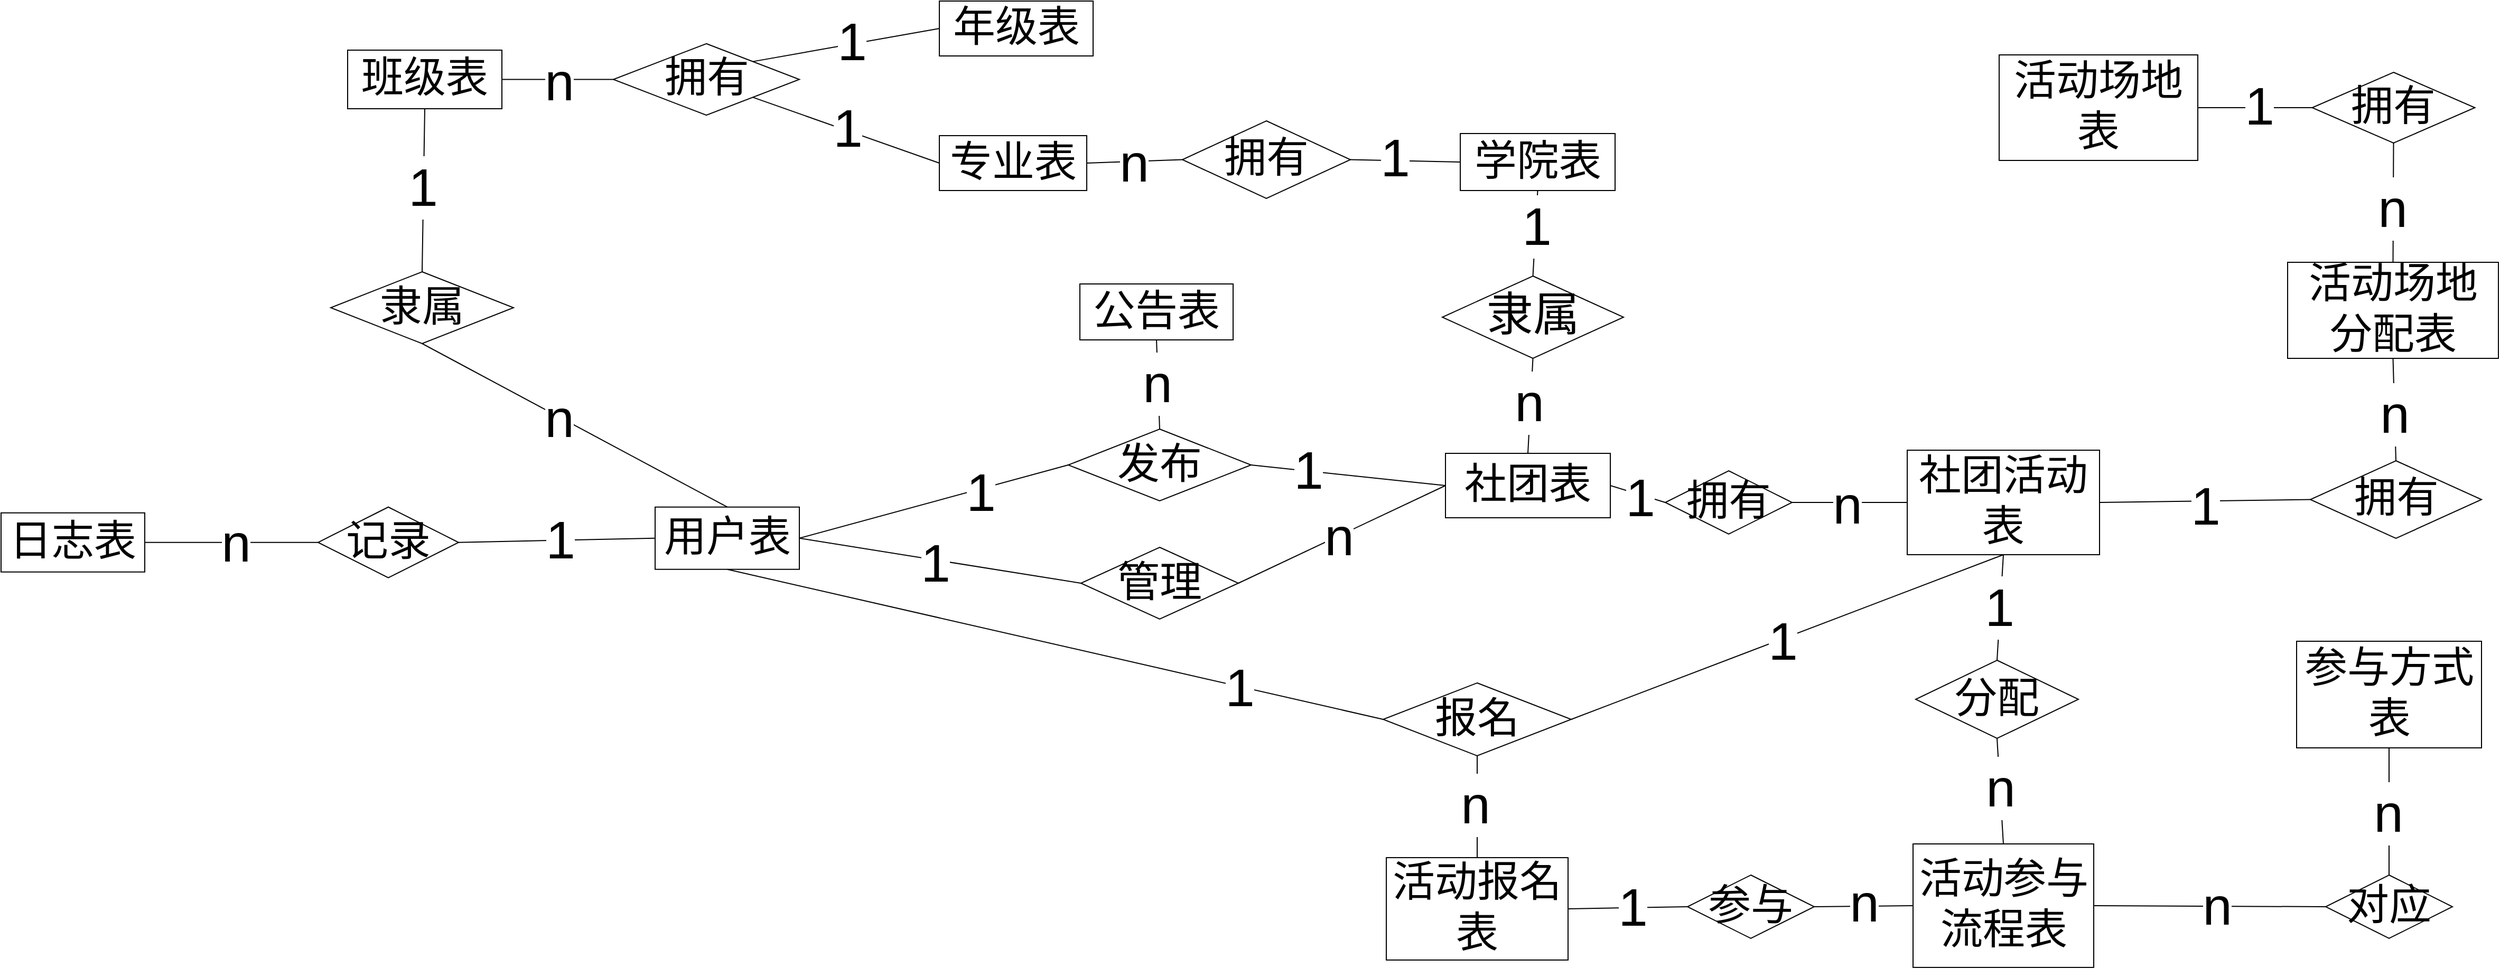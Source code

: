 <mxfile version="27.1.6">
  <diagram name="第 1 页" id="mgjdfwV87sD4iu_dyT5_">
    <mxGraphModel dx="3341" dy="1115" grid="0" gridSize="10" guides="1" tooltips="1" connect="1" arrows="1" fold="1" page="1" pageScale="1" pageWidth="827" pageHeight="1169" math="0" shadow="0">
      <root>
        <mxCell id="0" />
        <mxCell id="1" parent="0" />
        <mxCell id="zlChGbMhlh5z9q47OQEu-287" value="&lt;font style=&quot;font-size: 40px;&quot;&gt;用户表&lt;/font&gt;" style="whiteSpace=wrap;html=1;align=center;fontFamily=Architects Daughter;fontSource=https%3A%2F%2Ffonts.googleapis.com%2Fcss%3Ffamily%3DArchitects%2BDaughter;" vertex="1" parent="1">
          <mxGeometry x="1789" y="2197.37" width="136.5" height="59" as="geometry" />
        </mxCell>
        <mxCell id="zlChGbMhlh5z9q47OQEu-288" value="&lt;font style=&quot;font-size: 40px;&quot;&gt;专业表&lt;/font&gt;" style="whiteSpace=wrap;html=1;align=center;fontFamily=Architects Daughter;fontSource=https%3A%2F%2Ffonts.googleapis.com%2Fcss%3Ffamily%3DArchitects%2BDaughter;" vertex="1" parent="1">
          <mxGeometry x="2058" y="1845.5" width="139.5" height="52" as="geometry" />
        </mxCell>
        <mxCell id="zlChGbMhlh5z9q47OQEu-289" value="&lt;font style=&quot;font-size: 40px;&quot;&gt;学院表&lt;/font&gt;" style="whiteSpace=wrap;html=1;align=center;fontFamily=Architects Daughter;fontSource=https%3A%2F%2Ffonts.googleapis.com%2Fcss%3Ffamily%3DArchitects%2BDaughter;" vertex="1" parent="1">
          <mxGeometry x="2551" y="1843.5" width="146.5" height="54" as="geometry" />
        </mxCell>
        <mxCell id="zlChGbMhlh5z9q47OQEu-290" value="&lt;font style=&quot;font-size: 40px;&quot;&gt;社团表&lt;/font&gt;" style="whiteSpace=wrap;html=1;align=center;fontFamily=Architects Daughter;fontSource=https%3A%2F%2Ffonts.googleapis.com%2Fcss%3Ffamily%3DArchitects%2BDaughter;" vertex="1" parent="1">
          <mxGeometry x="2537" y="2146.5" width="156" height="61" as="geometry" />
        </mxCell>
        <mxCell id="zlChGbMhlh5z9q47OQEu-291" value="&lt;font style=&quot;font-size: 40px;&quot;&gt;社团活动表&lt;/font&gt;" style="whiteSpace=wrap;html=1;align=center;fontFamily=Architects Daughter;fontSource=https%3A%2F%2Ffonts.googleapis.com%2Fcss%3Ffamily%3DArchitects%2BDaughter;" vertex="1" parent="1">
          <mxGeometry x="2974" y="2143.5" width="182" height="99" as="geometry" />
        </mxCell>
        <mxCell id="zlChGbMhlh5z9q47OQEu-292" value="&lt;font style=&quot;font-size: 40px;&quot;&gt;活动场地表&lt;/font&gt;" style="whiteSpace=wrap;html=1;align=center;fontFamily=Architects Daughter;fontSource=https%3A%2F%2Ffonts.googleapis.com%2Fcss%3Ffamily%3DArchitects%2BDaughter;" vertex="1" parent="1">
          <mxGeometry x="3061" y="1769" width="188" height="100" as="geometry" />
        </mxCell>
        <mxCell id="zlChGbMhlh5z9q47OQEu-293" value="&lt;font style=&quot;font-size: 40px;&quot;&gt;活动场地分配表&lt;/font&gt;" style="whiteSpace=wrap;html=1;align=center;fontFamily=Architects Daughter;fontSource=https%3A%2F%2Ffonts.googleapis.com%2Fcss%3Ffamily%3DArchitects%2BDaughter;" vertex="1" parent="1">
          <mxGeometry x="3334" y="1965.5" width="199.5" height="91" as="geometry" />
        </mxCell>
        <mxCell id="zlChGbMhlh5z9q47OQEu-294" value="&lt;font style=&quot;font-size: 40px;&quot;&gt;活动报名表&lt;/font&gt;" style="whiteSpace=wrap;html=1;align=center;fontFamily=Architects Daughter;fontSource=https%3A%2F%2Ffonts.googleapis.com%2Fcss%3Ffamily%3DArchitects%2BDaughter;" vertex="1" parent="1">
          <mxGeometry x="2481" y="2529.5" width="172" height="97" as="geometry" />
        </mxCell>
        <mxCell id="zlChGbMhlh5z9q47OQEu-295" value="&lt;font style=&quot;font-size: 40px;&quot;&gt;公告表&lt;/font&gt;" style="whiteSpace=wrap;html=1;align=center;fontFamily=Architects Daughter;fontSource=https%3A%2F%2Ffonts.googleapis.com%2Fcss%3Ffamily%3DArchitects%2BDaughter;" vertex="1" parent="1">
          <mxGeometry x="2191" y="1986" width="145" height="53" as="geometry" />
        </mxCell>
        <mxCell id="zlChGbMhlh5z9q47OQEu-296" value="&lt;font style=&quot;font-size: 40px;&quot;&gt;日志表&lt;/font&gt;" style="whiteSpace=wrap;html=1;align=center;fontFamily=Architects Daughter;fontSource=https%3A%2F%2Ffonts.googleapis.com%2Fcss%3Ffamily%3DArchitects%2BDaughter;" vertex="1" parent="1">
          <mxGeometry x="1170" y="2202.87" width="136" height="56" as="geometry" />
        </mxCell>
        <mxCell id="zlChGbMhlh5z9q47OQEu-297" value="&lt;font style=&quot;font-size: 40px;&quot;&gt;管理&lt;/font&gt;" style="shape=rhombus;perimeter=rhombusPerimeter;whiteSpace=wrap;html=1;align=center;fontFamily=Architects Daughter;fontSource=https%3A%2F%2Ffonts.googleapis.com%2Fcss%3Ffamily%3DArchitects%2BDaughter;" vertex="1" parent="1">
          <mxGeometry x="2192" y="2235.5" width="149" height="68" as="geometry" />
        </mxCell>
        <mxCell id="zlChGbMhlh5z9q47OQEu-298" value="" style="endArrow=none;html=1;rounded=0;entryX=0;entryY=0.5;entryDx=0;entryDy=0;exitX=1;exitY=0.5;exitDx=0;exitDy=0;" edge="1" parent="1" source="zlChGbMhlh5z9q47OQEu-287" target="zlChGbMhlh5z9q47OQEu-297">
          <mxGeometry width="50" height="50" relative="1" as="geometry">
            <mxPoint x="2305" y="2338.5" as="sourcePoint" />
            <mxPoint x="2355" y="2288.5" as="targetPoint" />
          </mxGeometry>
        </mxCell>
        <mxCell id="zlChGbMhlh5z9q47OQEu-299" value="1" style="edgeLabel;html=1;align=center;verticalAlign=middle;resizable=0;points=[];fontSize=50;" vertex="1" connectable="0" parent="zlChGbMhlh5z9q47OQEu-298">
          <mxGeometry x="-0.037" y="-2" relative="1" as="geometry">
            <mxPoint as="offset" />
          </mxGeometry>
        </mxCell>
        <mxCell id="zlChGbMhlh5z9q47OQEu-300" value="" style="endArrow=none;html=1;rounded=0;entryX=0;entryY=0.5;entryDx=0;entryDy=0;exitX=1;exitY=0.5;exitDx=0;exitDy=0;" edge="1" parent="1" source="zlChGbMhlh5z9q47OQEu-297" target="zlChGbMhlh5z9q47OQEu-290">
          <mxGeometry width="50" height="50" relative="1" as="geometry">
            <mxPoint x="2404" y="2298.5" as="sourcePoint" />
            <mxPoint x="2453" y="2298.5" as="targetPoint" />
          </mxGeometry>
        </mxCell>
        <mxCell id="zlChGbMhlh5z9q47OQEu-301" value="n" style="edgeLabel;html=1;align=center;verticalAlign=middle;resizable=0;points=[];fontSize=50;" vertex="1" connectable="0" parent="zlChGbMhlh5z9q47OQEu-300">
          <mxGeometry x="-0.035" relative="1" as="geometry">
            <mxPoint as="offset" />
          </mxGeometry>
        </mxCell>
        <mxCell id="zlChGbMhlh5z9q47OQEu-302" value="&lt;font style=&quot;font-size: 40px;&quot;&gt;拥有&lt;/font&gt;" style="shape=rhombus;perimeter=rhombusPerimeter;whiteSpace=wrap;html=1;align=center;fontFamily=Architects Daughter;fontSource=https%3A%2F%2Ffonts.googleapis.com%2Fcss%3Ffamily%3DArchitects%2BDaughter;" vertex="1" parent="1">
          <mxGeometry x="2745" y="2163" width="120" height="60" as="geometry" />
        </mxCell>
        <mxCell id="zlChGbMhlh5z9q47OQEu-303" value="" style="endArrow=none;html=1;rounded=0;entryX=0;entryY=0.5;entryDx=0;entryDy=0;exitX=1;exitY=0.5;exitDx=0;exitDy=0;" edge="1" parent="1" source="zlChGbMhlh5z9q47OQEu-290" target="zlChGbMhlh5z9q47OQEu-302">
          <mxGeometry width="50" height="50" relative="1" as="geometry">
            <mxPoint x="2766" y="2370.5" as="sourcePoint" />
            <mxPoint x="2816" y="2320.5" as="targetPoint" />
          </mxGeometry>
        </mxCell>
        <mxCell id="zlChGbMhlh5z9q47OQEu-304" value="1" style="edgeLabel;html=1;align=center;verticalAlign=middle;resizable=0;points=[];fontSize=50;" vertex="1" connectable="0" parent="zlChGbMhlh5z9q47OQEu-303">
          <mxGeometry x="0.041" y="-3" relative="1" as="geometry">
            <mxPoint x="1" as="offset" />
          </mxGeometry>
        </mxCell>
        <mxCell id="zlChGbMhlh5z9q47OQEu-305" value="" style="endArrow=none;html=1;rounded=0;entryX=0;entryY=0.5;entryDx=0;entryDy=0;exitX=1;exitY=0.5;exitDx=0;exitDy=0;" edge="1" parent="1" source="zlChGbMhlh5z9q47OQEu-302" target="zlChGbMhlh5z9q47OQEu-291">
          <mxGeometry width="50" height="50" relative="1" as="geometry">
            <mxPoint x="2739" y="2538.5" as="sourcePoint" />
            <mxPoint x="2789" y="2488.5" as="targetPoint" />
          </mxGeometry>
        </mxCell>
        <mxCell id="zlChGbMhlh5z9q47OQEu-306" value="n" style="edgeLabel;html=1;align=center;verticalAlign=middle;resizable=0;points=[];fontSize=50;" vertex="1" connectable="0" parent="zlChGbMhlh5z9q47OQEu-305">
          <mxGeometry x="-0.074" y="-2" relative="1" as="geometry">
            <mxPoint x="1" as="offset" />
          </mxGeometry>
        </mxCell>
        <mxCell id="zlChGbMhlh5z9q47OQEu-307" value="&lt;font style=&quot;font-size: 40px;&quot;&gt;报名&lt;/font&gt;" style="shape=rhombus;perimeter=rhombusPerimeter;whiteSpace=wrap;html=1;align=center;fontFamily=Architects Daughter;fontSource=https%3A%2F%2Ffonts.googleapis.com%2Fcss%3Ffamily%3DArchitects%2BDaughter;" vertex="1" parent="1">
          <mxGeometry x="2478" y="2364" width="178" height="69" as="geometry" />
        </mxCell>
        <mxCell id="zlChGbMhlh5z9q47OQEu-308" value="&lt;font style=&quot;font-size: 40px;&quot;&gt;拥有&lt;/font&gt;" style="shape=rhombus;perimeter=rhombusPerimeter;whiteSpace=wrap;html=1;align=center;fontFamily=Architects Daughter;fontSource=https%3A%2F%2Ffonts.googleapis.com%2Fcss%3Ffamily%3DArchitects%2BDaughter;" vertex="1" parent="1">
          <mxGeometry x="2288" y="1831.5" width="159" height="73.5" as="geometry" />
        </mxCell>
        <mxCell id="zlChGbMhlh5z9q47OQEu-309" value="" style="endArrow=none;html=1;rounded=0;entryX=0;entryY=0.5;entryDx=0;entryDy=0;exitX=1;exitY=0.5;exitDx=0;exitDy=0;" edge="1" parent="1" source="zlChGbMhlh5z9q47OQEu-308" target="zlChGbMhlh5z9q47OQEu-289">
          <mxGeometry width="50" height="50" relative="1" as="geometry">
            <mxPoint x="2634" y="2105.5" as="sourcePoint" />
            <mxPoint x="2684" y="2055.5" as="targetPoint" />
          </mxGeometry>
        </mxCell>
        <mxCell id="zlChGbMhlh5z9q47OQEu-310" value="1" style="edgeLabel;html=1;align=center;verticalAlign=middle;resizable=0;points=[];fontSize=50;" vertex="1" connectable="0" parent="zlChGbMhlh5z9q47OQEu-309">
          <mxGeometry x="-0.193" y="3" relative="1" as="geometry">
            <mxPoint as="offset" />
          </mxGeometry>
        </mxCell>
        <mxCell id="zlChGbMhlh5z9q47OQEu-311" value="" style="endArrow=none;html=1;rounded=0;entryX=1;entryY=0.5;entryDx=0;entryDy=0;exitX=0;exitY=0.5;exitDx=0;exitDy=0;" edge="1" parent="1" source="zlChGbMhlh5z9q47OQEu-308" target="zlChGbMhlh5z9q47OQEu-288">
          <mxGeometry width="50" height="50" relative="1" as="geometry">
            <mxPoint x="2255" y="2153.5" as="sourcePoint" />
            <mxPoint x="2305" y="2103.5" as="targetPoint" />
          </mxGeometry>
        </mxCell>
        <mxCell id="zlChGbMhlh5z9q47OQEu-312" value="n" style="edgeLabel;html=1;align=center;verticalAlign=middle;resizable=0;points=[];fontSize=50;" vertex="1" connectable="0" parent="zlChGbMhlh5z9q47OQEu-311">
          <mxGeometry x="0.031" y="1" relative="1" as="geometry">
            <mxPoint as="offset" />
          </mxGeometry>
        </mxCell>
        <mxCell id="zlChGbMhlh5z9q47OQEu-313" value="&lt;font style=&quot;font-size: 40px;&quot;&gt;拥有&lt;/font&gt;" style="shape=rhombus;perimeter=rhombusPerimeter;whiteSpace=wrap;html=1;align=center;fontFamily=Architects Daughter;fontSource=https%3A%2F%2Ffonts.googleapis.com%2Fcss%3Ffamily%3DArchitects%2BDaughter;" vertex="1" parent="1">
          <mxGeometry x="1749.5" y="1758.38" width="176" height="67.75" as="geometry" />
        </mxCell>
        <mxCell id="zlChGbMhlh5z9q47OQEu-314" value="" style="endArrow=none;html=1;rounded=0;exitX=0;exitY=0.5;exitDx=0;exitDy=0;entryX=1;entryY=1;entryDx=0;entryDy=0;" edge="1" parent="1" source="zlChGbMhlh5z9q47OQEu-288" target="zlChGbMhlh5z9q47OQEu-313">
          <mxGeometry width="50" height="50" relative="1" as="geometry">
            <mxPoint x="2360" y="2176.5" as="sourcePoint" />
            <mxPoint x="2166" y="2041.5" as="targetPoint" />
          </mxGeometry>
        </mxCell>
        <mxCell id="zlChGbMhlh5z9q47OQEu-315" value="1" style="edgeLabel;html=1;align=center;verticalAlign=middle;resizable=0;points=[];fontSize=50;" vertex="1" connectable="0" parent="zlChGbMhlh5z9q47OQEu-314">
          <mxGeometry x="0.007" y="-3" relative="1" as="geometry">
            <mxPoint as="offset" />
          </mxGeometry>
        </mxCell>
        <mxCell id="zlChGbMhlh5z9q47OQEu-316" value="" style="endArrow=none;html=1;rounded=0;entryX=1;entryY=0.5;entryDx=0;entryDy=0;exitX=0;exitY=0.5;exitDx=0;exitDy=0;" edge="1" parent="1" source="zlChGbMhlh5z9q47OQEu-313" target="zlChGbMhlh5z9q47OQEu-318">
          <mxGeometry width="50" height="50" relative="1" as="geometry">
            <mxPoint x="1967" y="1924.5" as="sourcePoint" />
            <mxPoint x="2833" y="1992.5" as="targetPoint" />
          </mxGeometry>
        </mxCell>
        <mxCell id="zlChGbMhlh5z9q47OQEu-317" value="n" style="edgeLabel;html=1;align=center;verticalAlign=middle;resizable=0;points=[];fontSize=50;" vertex="1" connectable="0" parent="zlChGbMhlh5z9q47OQEu-316">
          <mxGeometry x="-0.022" y="1" relative="1" as="geometry">
            <mxPoint as="offset" />
          </mxGeometry>
        </mxCell>
        <mxCell id="zlChGbMhlh5z9q47OQEu-318" value="&lt;font style=&quot;font-size: 40px;&quot;&gt;班级表&lt;/font&gt;" style="whiteSpace=wrap;html=1;align=center;fontFamily=Architects Daughter;fontSource=https%3A%2F%2Ffonts.googleapis.com%2Fcss%3Ffamily%3DArchitects%2BDaughter;" vertex="1" parent="1">
          <mxGeometry x="1498" y="1764.5" width="146" height="55.5" as="geometry" />
        </mxCell>
        <mxCell id="zlChGbMhlh5z9q47OQEu-319" value="&lt;font style=&quot;font-size: 40px;&quot;&gt;年级表&lt;/font&gt;" style="whiteSpace=wrap;html=1;align=center;fontFamily=Architects Daughter;fontSource=https%3A%2F%2Ffonts.googleapis.com%2Fcss%3Ffamily%3DArchitects%2BDaughter;" vertex="1" parent="1">
          <mxGeometry x="2058" y="1718" width="145.5" height="52" as="geometry" />
        </mxCell>
        <mxCell id="zlChGbMhlh5z9q47OQEu-320" value="" style="endArrow=none;html=1;rounded=0;entryX=0;entryY=0.5;entryDx=0;entryDy=0;exitX=1;exitY=0;exitDx=0;exitDy=0;" edge="1" parent="1" source="zlChGbMhlh5z9q47OQEu-313" target="zlChGbMhlh5z9q47OQEu-319">
          <mxGeometry width="50" height="50" relative="1" as="geometry">
            <mxPoint x="2176" y="1942.5" as="sourcePoint" />
            <mxPoint x="2684" y="2055.5" as="targetPoint" />
          </mxGeometry>
        </mxCell>
        <mxCell id="zlChGbMhlh5z9q47OQEu-321" value="1" style="edgeLabel;html=1;align=center;verticalAlign=middle;resizable=0;points=[];fontSize=50;" vertex="1" connectable="0" parent="zlChGbMhlh5z9q47OQEu-320">
          <mxGeometry x="0.059" y="3" relative="1" as="geometry">
            <mxPoint as="offset" />
          </mxGeometry>
        </mxCell>
        <mxCell id="zlChGbMhlh5z9q47OQEu-322" value="&lt;font style=&quot;font-size: 44px;&quot;&gt;隶属&lt;/font&gt;" style="shape=rhombus;perimeter=rhombusPerimeter;whiteSpace=wrap;html=1;align=center;fontFamily=Architects Daughter;fontSource=https%3A%2F%2Ffonts.googleapis.com%2Fcss%3Ffamily%3DArchitects%2BDaughter;" vertex="1" parent="1">
          <mxGeometry x="2534" y="1978.5" width="171.5" height="78" as="geometry" />
        </mxCell>
        <mxCell id="zlChGbMhlh5z9q47OQEu-323" value="" style="endArrow=none;html=1;rounded=0;entryX=0.5;entryY=0;entryDx=0;entryDy=0;exitX=0.5;exitY=1;exitDx=0;exitDy=0;" edge="1" parent="1" source="zlChGbMhlh5z9q47OQEu-289" target="zlChGbMhlh5z9q47OQEu-322">
          <mxGeometry width="50" height="50" relative="1" as="geometry">
            <mxPoint x="2287" y="2150.5" as="sourcePoint" />
            <mxPoint x="2337" y="2100.5" as="targetPoint" />
          </mxGeometry>
        </mxCell>
        <mxCell id="zlChGbMhlh5z9q47OQEu-324" value="1" style="edgeLabel;html=1;align=center;verticalAlign=middle;resizable=0;points=[];fontSize=50;" vertex="1" connectable="0" parent="zlChGbMhlh5z9q47OQEu-323">
          <mxGeometry x="-0.178" relative="1" as="geometry">
            <mxPoint as="offset" />
          </mxGeometry>
        </mxCell>
        <mxCell id="zlChGbMhlh5z9q47OQEu-325" value="" style="endArrow=none;html=1;rounded=0;entryX=0.5;entryY=0;entryDx=0;entryDy=0;exitX=0.5;exitY=1;exitDx=0;exitDy=0;" edge="1" parent="1" source="zlChGbMhlh5z9q47OQEu-322" target="zlChGbMhlh5z9q47OQEu-290">
          <mxGeometry width="50" height="50" relative="1" as="geometry">
            <mxPoint x="2634" y="2116.5" as="sourcePoint" />
            <mxPoint x="2684" y="2066.5" as="targetPoint" />
          </mxGeometry>
        </mxCell>
        <mxCell id="zlChGbMhlh5z9q47OQEu-326" value="n" style="edgeLabel;html=1;align=center;verticalAlign=middle;resizable=0;points=[];fontSize=50;" vertex="1" connectable="0" parent="zlChGbMhlh5z9q47OQEu-325">
          <mxGeometry x="-0.075" y="-2" relative="1" as="geometry">
            <mxPoint as="offset" />
          </mxGeometry>
        </mxCell>
        <mxCell id="zlChGbMhlh5z9q47OQEu-327" value="" style="endArrow=none;html=1;rounded=0;entryX=0.5;entryY=1;entryDx=0;entryDy=0;exitX=1;exitY=0.5;exitDx=0;exitDy=0;" edge="1" parent="1" source="zlChGbMhlh5z9q47OQEu-307" target="zlChGbMhlh5z9q47OQEu-291">
          <mxGeometry width="50" height="50" relative="1" as="geometry">
            <mxPoint x="2738" y="2169.5" as="sourcePoint" />
            <mxPoint x="2788" y="2119.5" as="targetPoint" />
          </mxGeometry>
        </mxCell>
        <mxCell id="zlChGbMhlh5z9q47OQEu-328" value="1" style="edgeLabel;html=1;align=center;verticalAlign=middle;resizable=0;points=[];fontSize=50;" vertex="1" connectable="0" parent="zlChGbMhlh5z9q47OQEu-327">
          <mxGeometry x="-0.026" y="-1" relative="1" as="geometry">
            <mxPoint as="offset" />
          </mxGeometry>
        </mxCell>
        <mxCell id="zlChGbMhlh5z9q47OQEu-329" value="" style="endArrow=none;html=1;rounded=0;entryX=0.5;entryY=1;entryDx=0;entryDy=0;exitX=0;exitY=0.5;exitDx=0;exitDy=0;" edge="1" parent="1" source="zlChGbMhlh5z9q47OQEu-307" target="zlChGbMhlh5z9q47OQEu-287">
          <mxGeometry width="50" height="50" relative="1" as="geometry">
            <mxPoint x="2738" y="2169.5" as="sourcePoint" />
            <mxPoint x="2788" y="2119.5" as="targetPoint" />
          </mxGeometry>
        </mxCell>
        <mxCell id="zlChGbMhlh5z9q47OQEu-330" value="1" style="edgeLabel;html=1;align=center;verticalAlign=middle;resizable=0;points=[];fontSize=50;" vertex="1" connectable="0" parent="zlChGbMhlh5z9q47OQEu-329">
          <mxGeometry x="-0.561" y="1" relative="1" as="geometry">
            <mxPoint as="offset" />
          </mxGeometry>
        </mxCell>
        <mxCell id="zlChGbMhlh5z9q47OQEu-331" value="" style="endArrow=none;html=1;rounded=0;entryX=0.5;entryY=1;entryDx=0;entryDy=0;exitX=0.5;exitY=0;exitDx=0;exitDy=0;" edge="1" parent="1" source="zlChGbMhlh5z9q47OQEu-294" target="zlChGbMhlh5z9q47OQEu-307">
          <mxGeometry width="50" height="50" relative="1" as="geometry">
            <mxPoint x="2722" y="2273.5" as="sourcePoint" />
            <mxPoint x="2772" y="2223.5" as="targetPoint" />
          </mxGeometry>
        </mxCell>
        <mxCell id="zlChGbMhlh5z9q47OQEu-332" value="n" style="edgeLabel;html=1;align=center;verticalAlign=middle;resizable=0;points=[];fontSize=50;" vertex="1" connectable="0" parent="zlChGbMhlh5z9q47OQEu-331">
          <mxGeometry x="0.05" y="2" relative="1" as="geometry">
            <mxPoint as="offset" />
          </mxGeometry>
        </mxCell>
        <mxCell id="zlChGbMhlh5z9q47OQEu-333" value="&lt;font style=&quot;font-size: 40px;&quot;&gt;拥有&lt;/font&gt;" style="shape=rhombus;perimeter=rhombusPerimeter;whiteSpace=wrap;html=1;align=center;fontFamily=Architects Daughter;fontSource=https%3A%2F%2Ffonts.googleapis.com%2Fcss%3Ffamily%3DArchitects%2BDaughter;" vertex="1" parent="1">
          <mxGeometry x="3357.25" y="1785.5" width="154" height="67" as="geometry" />
        </mxCell>
        <mxCell id="zlChGbMhlh5z9q47OQEu-334" value="" style="endArrow=none;html=1;rounded=0;entryX=0.5;entryY=1;entryDx=0;entryDy=0;exitX=0.5;exitY=0;exitDx=0;exitDy=0;" edge="1" parent="1" source="zlChGbMhlh5z9q47OQEu-293" target="zlChGbMhlh5z9q47OQEu-333">
          <mxGeometry width="50" height="50" relative="1" as="geometry">
            <mxPoint x="2910.75" y="1978.5" as="sourcePoint" />
            <mxPoint x="2960.75" y="1928.5" as="targetPoint" />
          </mxGeometry>
        </mxCell>
        <mxCell id="zlChGbMhlh5z9q47OQEu-335" value="n" style="edgeLabel;html=1;align=center;verticalAlign=middle;resizable=0;points=[];fontSize=50;" vertex="1" connectable="0" parent="zlChGbMhlh5z9q47OQEu-334">
          <mxGeometry x="-0.08" y="1" relative="1" as="geometry">
            <mxPoint as="offset" />
          </mxGeometry>
        </mxCell>
        <mxCell id="zlChGbMhlh5z9q47OQEu-336" value="" style="endArrow=none;html=1;rounded=0;entryX=0;entryY=0.5;entryDx=0;entryDy=0;exitX=1;exitY=0.5;exitDx=0;exitDy=0;" edge="1" parent="1" source="zlChGbMhlh5z9q47OQEu-292" target="zlChGbMhlh5z9q47OQEu-333">
          <mxGeometry width="50" height="50" relative="1" as="geometry">
            <mxPoint x="2910.75" y="1916.5" as="sourcePoint" />
            <mxPoint x="2960.75" y="1866.5" as="targetPoint" />
          </mxGeometry>
        </mxCell>
        <mxCell id="zlChGbMhlh5z9q47OQEu-337" value="1" style="edgeLabel;html=1;align=center;verticalAlign=middle;resizable=0;points=[];fontSize=50;" vertex="1" connectable="0" parent="zlChGbMhlh5z9q47OQEu-336">
          <mxGeometry x="0.062" y="2" relative="1" as="geometry">
            <mxPoint as="offset" />
          </mxGeometry>
        </mxCell>
        <mxCell id="zlChGbMhlh5z9q47OQEu-338" value="&lt;font style=&quot;font-size: 40px;&quot;&gt;拥有&lt;/font&gt;" style="shape=rhombus;perimeter=rhombusPerimeter;whiteSpace=wrap;html=1;align=center;fontFamily=Architects Daughter;fontSource=https%3A%2F%2Ffonts.googleapis.com%2Fcss%3Ffamily%3DArchitects%2BDaughter;" vertex="1" parent="1">
          <mxGeometry x="3355.5" y="2153.5" width="162" height="73.5" as="geometry" />
        </mxCell>
        <mxCell id="zlChGbMhlh5z9q47OQEu-339" value="" style="endArrow=none;html=1;rounded=0;entryX=0;entryY=0.5;entryDx=0;entryDy=0;exitX=1;exitY=0.5;exitDx=0;exitDy=0;" edge="1" parent="1" source="zlChGbMhlh5z9q47OQEu-291" target="zlChGbMhlh5z9q47OQEu-338">
          <mxGeometry width="50" height="50" relative="1" as="geometry">
            <mxPoint x="3335" y="2180" as="sourcePoint" />
            <mxPoint x="2967" y="2106.5" as="targetPoint" />
          </mxGeometry>
        </mxCell>
        <mxCell id="zlChGbMhlh5z9q47OQEu-340" value="1" style="edgeLabel;html=1;align=center;verticalAlign=middle;resizable=0;points=[];fontSize=50;" vertex="1" connectable="0" parent="zlChGbMhlh5z9q47OQEu-339">
          <mxGeometry x="0.001" y="-4" relative="1" as="geometry">
            <mxPoint as="offset" />
          </mxGeometry>
        </mxCell>
        <mxCell id="zlChGbMhlh5z9q47OQEu-341" value="" style="endArrow=none;html=1;rounded=0;entryX=0.5;entryY=1;entryDx=0;entryDy=0;exitX=0.5;exitY=0;exitDx=0;exitDy=0;" edge="1" parent="1" source="zlChGbMhlh5z9q47OQEu-338" target="zlChGbMhlh5z9q47OQEu-293">
          <mxGeometry width="50" height="50" relative="1" as="geometry">
            <mxPoint x="2917" y="2156.5" as="sourcePoint" />
            <mxPoint x="2967" y="2106.5" as="targetPoint" />
          </mxGeometry>
        </mxCell>
        <mxCell id="zlChGbMhlh5z9q47OQEu-342" value="n" style="edgeLabel;html=1;align=center;verticalAlign=middle;resizable=0;points=[];fontSize=50;" vertex="1" connectable="0" parent="zlChGbMhlh5z9q47OQEu-341">
          <mxGeometry x="-0.074" relative="1" as="geometry">
            <mxPoint as="offset" />
          </mxGeometry>
        </mxCell>
        <mxCell id="zlChGbMhlh5z9q47OQEu-343" value="&lt;font style=&quot;font-size: 40px;&quot;&gt;记录&lt;/font&gt;" style="shape=rhombus;perimeter=rhombusPerimeter;whiteSpace=wrap;html=1;align=center;fontFamily=Architects Daughter;fontSource=https%3A%2F%2Ffonts.googleapis.com%2Fcss%3Ffamily%3DArchitects%2BDaughter;" vertex="1" parent="1">
          <mxGeometry x="1470" y="2197.37" width="133" height="67" as="geometry" />
        </mxCell>
        <mxCell id="zlChGbMhlh5z9q47OQEu-344" value="" style="endArrow=none;html=1;rounded=0;entryX=1;entryY=0.5;entryDx=0;entryDy=0;exitX=0;exitY=0.5;exitDx=0;exitDy=0;" edge="1" parent="1" source="zlChGbMhlh5z9q47OQEu-287" target="zlChGbMhlh5z9q47OQEu-343">
          <mxGeometry width="50" height="50" relative="1" as="geometry">
            <mxPoint x="2179" y="2164.37" as="sourcePoint" />
            <mxPoint x="2229" y="2114.37" as="targetPoint" />
          </mxGeometry>
        </mxCell>
        <mxCell id="zlChGbMhlh5z9q47OQEu-345" value="1" style="edgeLabel;html=1;align=center;verticalAlign=middle;resizable=0;points=[];fontSize=50;" vertex="1" connectable="0" parent="zlChGbMhlh5z9q47OQEu-344">
          <mxGeometry x="-0.041" y="-1" relative="1" as="geometry">
            <mxPoint x="-1" as="offset" />
          </mxGeometry>
        </mxCell>
        <mxCell id="zlChGbMhlh5z9q47OQEu-346" value="" style="endArrow=none;html=1;rounded=0;entryX=1;entryY=0.5;entryDx=0;entryDy=0;exitX=0;exitY=0.5;exitDx=0;exitDy=0;" edge="1" parent="1" source="zlChGbMhlh5z9q47OQEu-343" target="zlChGbMhlh5z9q47OQEu-296">
          <mxGeometry width="50" height="50" relative="1" as="geometry">
            <mxPoint x="2179" y="2164.37" as="sourcePoint" />
            <mxPoint x="2229" y="2114.37" as="targetPoint" />
          </mxGeometry>
        </mxCell>
        <mxCell id="zlChGbMhlh5z9q47OQEu-347" value="n" style="edgeLabel;html=1;align=center;verticalAlign=middle;resizable=0;points=[];fontSize=50;" vertex="1" connectable="0" parent="zlChGbMhlh5z9q47OQEu-346">
          <mxGeometry x="-0.052" relative="1" as="geometry">
            <mxPoint x="-1" as="offset" />
          </mxGeometry>
        </mxCell>
        <mxCell id="zlChGbMhlh5z9q47OQEu-348" value="&lt;font style=&quot;font-size: 40px;&quot;&gt;发布&lt;/font&gt;" style="shape=rhombus;perimeter=rhombusPerimeter;whiteSpace=wrap;html=1;align=center;fontFamily=Architects Daughter;fontSource=https%3A%2F%2Ffonts.googleapis.com%2Fcss%3Ffamily%3DArchitects%2BDaughter;" vertex="1" parent="1">
          <mxGeometry x="2180" y="2123.5" width="173" height="68" as="geometry" />
        </mxCell>
        <mxCell id="zlChGbMhlh5z9q47OQEu-349" value="" style="endArrow=none;html=1;rounded=0;entryX=0.5;entryY=1;entryDx=0;entryDy=0;exitX=0.5;exitY=0;exitDx=0;exitDy=0;" edge="1" parent="1" source="zlChGbMhlh5z9q47OQEu-348" target="zlChGbMhlh5z9q47OQEu-295">
          <mxGeometry width="50" height="50" relative="1" as="geometry">
            <mxPoint x="2523" y="2051.5" as="sourcePoint" />
            <mxPoint x="2573" y="2001.5" as="targetPoint" />
          </mxGeometry>
        </mxCell>
        <mxCell id="zlChGbMhlh5z9q47OQEu-350" value="n" style="edgeLabel;html=1;align=center;verticalAlign=middle;resizable=0;points=[];fontSize=50;" vertex="1" connectable="0" parent="zlChGbMhlh5z9q47OQEu-349">
          <mxGeometry x="0.042" y="1" relative="1" as="geometry">
            <mxPoint as="offset" />
          </mxGeometry>
        </mxCell>
        <mxCell id="zlChGbMhlh5z9q47OQEu-351" value="" style="endArrow=none;html=1;rounded=0;entryX=0;entryY=0.5;entryDx=0;entryDy=0;exitX=1;exitY=0.5;exitDx=0;exitDy=0;" edge="1" parent="1" source="zlChGbMhlh5z9q47OQEu-348" target="zlChGbMhlh5z9q47OQEu-290">
          <mxGeometry width="50" height="50" relative="1" as="geometry">
            <mxPoint x="2523" y="2051.5" as="sourcePoint" />
            <mxPoint x="2573" y="2001.5" as="targetPoint" />
          </mxGeometry>
        </mxCell>
        <mxCell id="zlChGbMhlh5z9q47OQEu-352" value="1" style="edgeLabel;html=1;align=center;verticalAlign=middle;resizable=0;points=[];fontSize=50;" vertex="1" connectable="0" parent="zlChGbMhlh5z9q47OQEu-351">
          <mxGeometry x="-0.419" relative="1" as="geometry">
            <mxPoint y="-1" as="offset" />
          </mxGeometry>
        </mxCell>
        <mxCell id="zlChGbMhlh5z9q47OQEu-353" value="" style="endArrow=none;html=1;rounded=0;entryX=0;entryY=0.5;entryDx=0;entryDy=0;exitX=1;exitY=0.5;exitDx=0;exitDy=0;" edge="1" parent="1" source="zlChGbMhlh5z9q47OQEu-287" target="zlChGbMhlh5z9q47OQEu-348">
          <mxGeometry width="50" height="50" relative="1" as="geometry">
            <mxPoint x="2523" y="2051.5" as="sourcePoint" />
            <mxPoint x="2573" y="2001.5" as="targetPoint" />
          </mxGeometry>
        </mxCell>
        <mxCell id="zlChGbMhlh5z9q47OQEu-354" value="1" style="edgeLabel;html=1;align=center;verticalAlign=middle;resizable=0;points=[];fontSize=50;" vertex="1" connectable="0" parent="zlChGbMhlh5z9q47OQEu-353">
          <mxGeometry x="0.342" y="-3" relative="1" as="geometry">
            <mxPoint as="offset" />
          </mxGeometry>
        </mxCell>
        <mxCell id="zlChGbMhlh5z9q47OQEu-355" value="&lt;font style=&quot;font-size: 40px;&quot;&gt;隶属&lt;/font&gt;" style="shape=rhombus;perimeter=rhombusPerimeter;whiteSpace=wrap;html=1;align=center;fontFamily=Architects Daughter;fontSource=https%3A%2F%2Ffonts.googleapis.com%2Fcss%3Ffamily%3DArchitects%2BDaughter;" vertex="1" parent="1">
          <mxGeometry x="1482" y="1974.5" width="173" height="68" as="geometry" />
        </mxCell>
        <mxCell id="zlChGbMhlh5z9q47OQEu-356" value="" style="endArrow=none;html=1;rounded=0;entryX=0.5;entryY=1;entryDx=0;entryDy=0;exitX=0.5;exitY=0;exitDx=0;exitDy=0;" edge="1" parent="1" source="zlChGbMhlh5z9q47OQEu-355" target="zlChGbMhlh5z9q47OQEu-318">
          <mxGeometry width="50" height="50" relative="1" as="geometry">
            <mxPoint x="2484" y="2182.5" as="sourcePoint" />
            <mxPoint x="2534" y="2132.5" as="targetPoint" />
          </mxGeometry>
        </mxCell>
        <mxCell id="zlChGbMhlh5z9q47OQEu-357" value="1" style="edgeLabel;html=1;align=center;verticalAlign=middle;resizable=0;points=[];fontSize=50;" vertex="1" connectable="0" parent="zlChGbMhlh5z9q47OQEu-356">
          <mxGeometry x="0.047" y="1" relative="1" as="geometry">
            <mxPoint as="offset" />
          </mxGeometry>
        </mxCell>
        <mxCell id="zlChGbMhlh5z9q47OQEu-358" value="" style="endArrow=none;html=1;rounded=0;entryX=0.5;entryY=1;entryDx=0;entryDy=0;exitX=0.5;exitY=0;exitDx=0;exitDy=0;" edge="1" parent="1" source="zlChGbMhlh5z9q47OQEu-287" target="zlChGbMhlh5z9q47OQEu-355">
          <mxGeometry width="50" height="50" relative="1" as="geometry">
            <mxPoint x="2484" y="2182.5" as="sourcePoint" />
            <mxPoint x="2534" y="2132.5" as="targetPoint" />
          </mxGeometry>
        </mxCell>
        <mxCell id="zlChGbMhlh5z9q47OQEu-359" value="n" style="edgeLabel;html=1;align=center;verticalAlign=middle;resizable=0;points=[];fontSize=50;" vertex="1" connectable="0" parent="zlChGbMhlh5z9q47OQEu-358">
          <mxGeometry x="0.104" y="1" relative="1" as="geometry">
            <mxPoint as="offset" />
          </mxGeometry>
        </mxCell>
        <mxCell id="zlChGbMhlh5z9q47OQEu-360" value="&lt;font style=&quot;font-size: 40px;&quot;&gt;分配&lt;/font&gt;" style="shape=rhombus;perimeter=rhombusPerimeter;whiteSpace=wrap;html=1;align=center;fontFamily=Architects Daughter;fontSource=https%3A%2F%2Ffonts.googleapis.com%2Fcss%3Ffamily%3DArchitects%2BDaughter;" vertex="1" parent="1">
          <mxGeometry x="2982" y="2342.5" width="154" height="74" as="geometry" />
        </mxCell>
        <mxCell id="zlChGbMhlh5z9q47OQEu-361" value="&lt;font style=&quot;font-size: 40px;&quot;&gt;活动参与流程表&lt;/font&gt;" style="whiteSpace=wrap;html=1;align=center;fontFamily=Architects Daughter;fontSource=https%3A%2F%2Ffonts.googleapis.com%2Fcss%3Ffamily%3DArchitects%2BDaughter;" vertex="1" parent="1">
          <mxGeometry x="2979.5" y="2516.5" width="171" height="117" as="geometry" />
        </mxCell>
        <mxCell id="zlChGbMhlh5z9q47OQEu-362" value="&lt;font style=&quot;font-size: 40px;&quot;&gt;参与&lt;/font&gt;" style="shape=rhombus;perimeter=rhombusPerimeter;whiteSpace=wrap;html=1;align=center;fontFamily=Architects Daughter;fontSource=https%3A%2F%2Ffonts.googleapis.com%2Fcss%3Ffamily%3DArchitects%2BDaughter;" vertex="1" parent="1">
          <mxGeometry x="2766" y="2546" width="120" height="60" as="geometry" />
        </mxCell>
        <mxCell id="zlChGbMhlh5z9q47OQEu-363" value="" style="endArrow=none;html=1;rounded=0;entryX=0;entryY=0.5;entryDx=0;entryDy=0;exitX=1;exitY=0.5;exitDx=0;exitDy=0;" edge="1" parent="1" source="zlChGbMhlh5z9q47OQEu-294" target="zlChGbMhlh5z9q47OQEu-362">
          <mxGeometry width="50" height="50" relative="1" as="geometry">
            <mxPoint x="2599" y="2679.5" as="sourcePoint" />
            <mxPoint x="2649" y="2629.5" as="targetPoint" />
          </mxGeometry>
        </mxCell>
        <mxCell id="zlChGbMhlh5z9q47OQEu-364" value="&lt;font style=&quot;font-size: 50px;&quot;&gt;1&lt;/font&gt;" style="edgeLabel;html=1;align=center;verticalAlign=middle;resizable=0;points=[];" vertex="1" connectable="0" parent="zlChGbMhlh5z9q47OQEu-363">
          <mxGeometry x="0.069" y="1" relative="1" as="geometry">
            <mxPoint as="offset" />
          </mxGeometry>
        </mxCell>
        <mxCell id="zlChGbMhlh5z9q47OQEu-365" value="" style="endArrow=none;html=1;rounded=0;entryX=0;entryY=0.5;entryDx=0;entryDy=0;exitX=1;exitY=0.5;exitDx=0;exitDy=0;" edge="1" parent="1" source="zlChGbMhlh5z9q47OQEu-362" target="zlChGbMhlh5z9q47OQEu-361">
          <mxGeometry width="50" height="50" relative="1" as="geometry">
            <mxPoint x="2794" y="2675.5" as="sourcePoint" />
            <mxPoint x="2844" y="2625.5" as="targetPoint" />
          </mxGeometry>
        </mxCell>
        <mxCell id="zlChGbMhlh5z9q47OQEu-366" value="n" style="edgeLabel;html=1;align=center;verticalAlign=middle;resizable=0;points=[];fontSize=50;" vertex="1" connectable="0" parent="zlChGbMhlh5z9q47OQEu-365">
          <mxGeometry x="-0.046" y="-2" relative="1" as="geometry">
            <mxPoint x="2" y="-6" as="offset" />
          </mxGeometry>
        </mxCell>
        <mxCell id="zlChGbMhlh5z9q47OQEu-367" value="" style="endArrow=none;html=1;rounded=0;entryX=0.5;entryY=1;entryDx=0;entryDy=0;exitX=0.5;exitY=0;exitDx=0;exitDy=0;" edge="1" parent="1" source="zlChGbMhlh5z9q47OQEu-360" target="zlChGbMhlh5z9q47OQEu-291">
          <mxGeometry width="50" height="50" relative="1" as="geometry">
            <mxPoint x="2961" y="2367.5" as="sourcePoint" />
            <mxPoint x="3011" y="2317.5" as="targetPoint" />
          </mxGeometry>
        </mxCell>
        <mxCell id="zlChGbMhlh5z9q47OQEu-368" value="1" style="edgeLabel;html=1;align=center;verticalAlign=middle;resizable=0;points=[];fontSize=50;" vertex="1" connectable="0" parent="zlChGbMhlh5z9q47OQEu-367">
          <mxGeometry x="0.02" y="1" relative="1" as="geometry">
            <mxPoint as="offset" />
          </mxGeometry>
        </mxCell>
        <mxCell id="zlChGbMhlh5z9q47OQEu-369" value="" style="endArrow=none;html=1;rounded=0;entryX=0.5;entryY=1;entryDx=0;entryDy=0;exitX=0.5;exitY=0;exitDx=0;exitDy=0;" edge="1" parent="1" source="zlChGbMhlh5z9q47OQEu-361" target="zlChGbMhlh5z9q47OQEu-360">
          <mxGeometry width="50" height="50" relative="1" as="geometry">
            <mxPoint x="2933" y="2484.5" as="sourcePoint" />
            <mxPoint x="2983" y="2434.5" as="targetPoint" />
          </mxGeometry>
        </mxCell>
        <mxCell id="zlChGbMhlh5z9q47OQEu-370" value="n" style="edgeLabel;html=1;align=center;verticalAlign=middle;resizable=0;points=[];fontSize=50;" vertex="1" connectable="0" parent="zlChGbMhlh5z9q47OQEu-369">
          <mxGeometry x="0.071" relative="1" as="geometry">
            <mxPoint as="offset" />
          </mxGeometry>
        </mxCell>
        <mxCell id="zlChGbMhlh5z9q47OQEu-371" value="&lt;font style=&quot;font-size: 40px;&quot;&gt;参与方式表&lt;/font&gt;" style="whiteSpace=wrap;html=1;align=center;fontFamily=Architects Daughter;fontSource=https%3A%2F%2Ffonts.googleapis.com%2Fcss%3Ffamily%3DArchitects%2BDaughter;" vertex="1" parent="1">
          <mxGeometry x="3342.5" y="2324.5" width="175" height="101" as="geometry" />
        </mxCell>
        <mxCell id="zlChGbMhlh5z9q47OQEu-372" value="&lt;font style=&quot;font-size: 40px;&quot;&gt;对应&lt;/font&gt;" style="shape=rhombus;perimeter=rhombusPerimeter;whiteSpace=wrap;html=1;align=center;fontFamily=Architects Daughter;fontSource=https%3A%2F%2Ffonts.googleapis.com%2Fcss%3Ffamily%3DArchitects%2BDaughter;" vertex="1" parent="1">
          <mxGeometry x="3370" y="2546" width="120" height="60" as="geometry" />
        </mxCell>
        <mxCell id="zlChGbMhlh5z9q47OQEu-373" value="" style="endArrow=none;html=1;rounded=0;entryX=0;entryY=0.5;entryDx=0;entryDy=0;exitX=1;exitY=0.5;exitDx=0;exitDy=0;" edge="1" parent="1" source="zlChGbMhlh5z9q47OQEu-361" target="zlChGbMhlh5z9q47OQEu-372">
          <mxGeometry width="50" height="50" relative="1" as="geometry">
            <mxPoint x="2940" y="2637.5" as="sourcePoint" />
            <mxPoint x="2990" y="2587.5" as="targetPoint" />
          </mxGeometry>
        </mxCell>
        <mxCell id="zlChGbMhlh5z9q47OQEu-374" value="n" style="edgeLabel;html=1;align=center;verticalAlign=middle;resizable=0;points=[];fontSize=50;" vertex="1" connectable="0" parent="zlChGbMhlh5z9q47OQEu-373">
          <mxGeometry x="0.055" y="1" relative="1" as="geometry">
            <mxPoint as="offset" />
          </mxGeometry>
        </mxCell>
        <mxCell id="zlChGbMhlh5z9q47OQEu-375" value="" style="endArrow=none;html=1;rounded=0;entryX=0.5;entryY=1;entryDx=0;entryDy=0;" edge="1" parent="1" source="zlChGbMhlh5z9q47OQEu-372" target="zlChGbMhlh5z9q47OQEu-371">
          <mxGeometry width="50" height="50" relative="1" as="geometry">
            <mxPoint x="3008" y="2634.5" as="sourcePoint" />
            <mxPoint x="3058" y="2584.5" as="targetPoint" />
          </mxGeometry>
        </mxCell>
        <mxCell id="zlChGbMhlh5z9q47OQEu-376" value="n" style="edgeLabel;html=1;align=center;verticalAlign=middle;resizable=0;points=[];fontSize=50;" vertex="1" connectable="0" parent="zlChGbMhlh5z9q47OQEu-375">
          <mxGeometry x="-0.016" y="1" relative="1" as="geometry">
            <mxPoint as="offset" />
          </mxGeometry>
        </mxCell>
      </root>
    </mxGraphModel>
  </diagram>
</mxfile>

